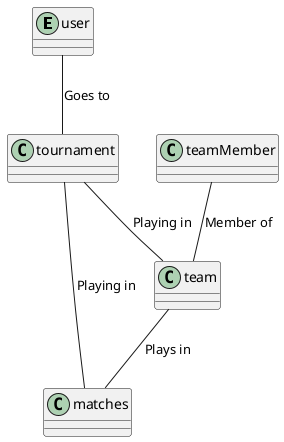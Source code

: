 @startuml MachineBorderThicknes


Entity user{

}


Class team{
   
}

class teamMember{
   
}

Class tournament{
   }

Class matches{
    
}






user  --  tournament : Goes to
teamMember  --  team : Member of 
tournament  -- team : Playing in
tournament  --  matches : Playing in
team --  matches : Plays in
@enduml